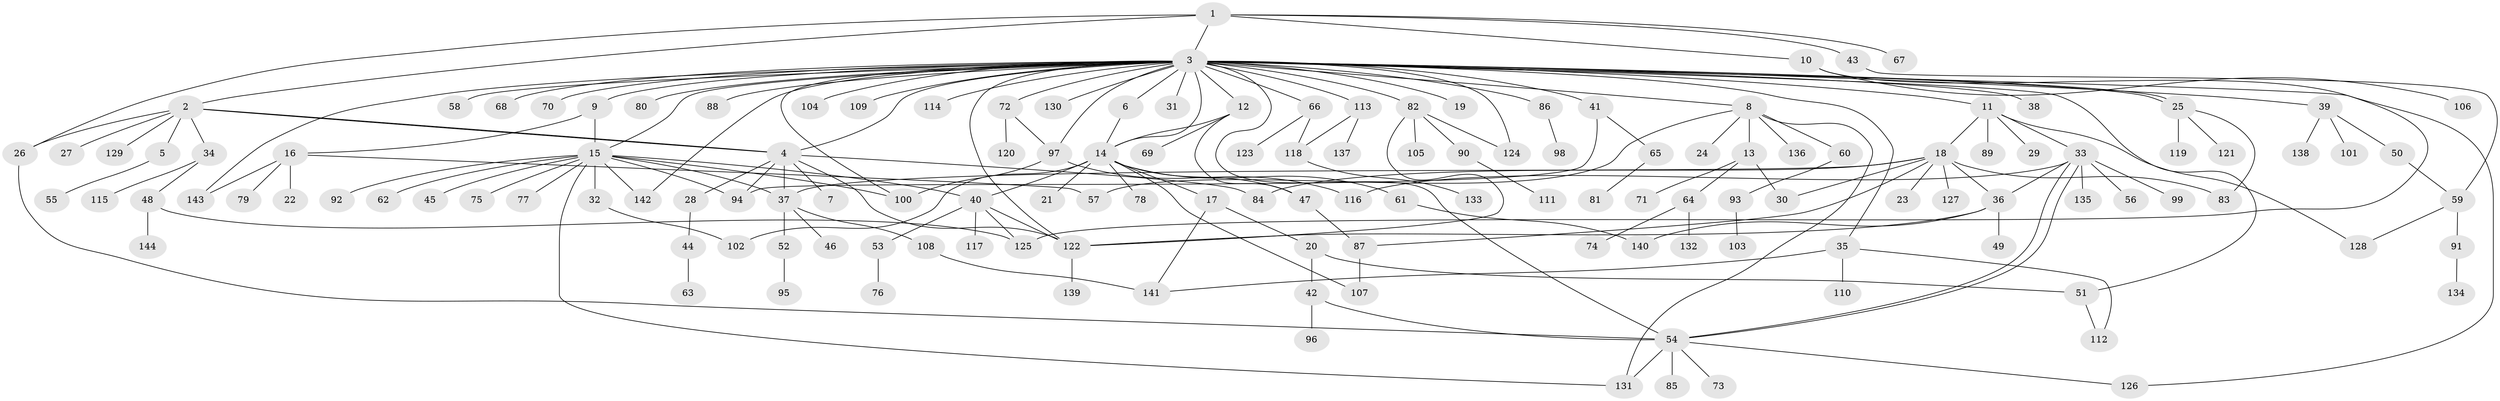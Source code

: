 // coarse degree distribution, {18: 0.017543859649122806, 1: 0.8596491228070176, 3: 0.017543859649122806, 2: 0.05263157894736842, 8: 0.017543859649122806, 28: 0.017543859649122806, 12: 0.017543859649122806}
// Generated by graph-tools (version 1.1) at 2025/51/03/04/25 21:51:55]
// undirected, 144 vertices, 192 edges
graph export_dot {
graph [start="1"]
  node [color=gray90,style=filled];
  1;
  2;
  3;
  4;
  5;
  6;
  7;
  8;
  9;
  10;
  11;
  12;
  13;
  14;
  15;
  16;
  17;
  18;
  19;
  20;
  21;
  22;
  23;
  24;
  25;
  26;
  27;
  28;
  29;
  30;
  31;
  32;
  33;
  34;
  35;
  36;
  37;
  38;
  39;
  40;
  41;
  42;
  43;
  44;
  45;
  46;
  47;
  48;
  49;
  50;
  51;
  52;
  53;
  54;
  55;
  56;
  57;
  58;
  59;
  60;
  61;
  62;
  63;
  64;
  65;
  66;
  67;
  68;
  69;
  70;
  71;
  72;
  73;
  74;
  75;
  76;
  77;
  78;
  79;
  80;
  81;
  82;
  83;
  84;
  85;
  86;
  87;
  88;
  89;
  90;
  91;
  92;
  93;
  94;
  95;
  96;
  97;
  98;
  99;
  100;
  101;
  102;
  103;
  104;
  105;
  106;
  107;
  108;
  109;
  110;
  111;
  112;
  113;
  114;
  115;
  116;
  117;
  118;
  119;
  120;
  121;
  122;
  123;
  124;
  125;
  126;
  127;
  128;
  129;
  130;
  131;
  132;
  133;
  134;
  135;
  136;
  137;
  138;
  139;
  140;
  141;
  142;
  143;
  144;
  1 -- 2;
  1 -- 3;
  1 -- 10;
  1 -- 26;
  1 -- 43;
  1 -- 67;
  2 -- 4;
  2 -- 4;
  2 -- 5;
  2 -- 26;
  2 -- 27;
  2 -- 34;
  2 -- 129;
  3 -- 4;
  3 -- 6;
  3 -- 8;
  3 -- 9;
  3 -- 11;
  3 -- 12;
  3 -- 14;
  3 -- 15;
  3 -- 19;
  3 -- 25;
  3 -- 25;
  3 -- 31;
  3 -- 35;
  3 -- 38;
  3 -- 39;
  3 -- 41;
  3 -- 51;
  3 -- 54;
  3 -- 58;
  3 -- 66;
  3 -- 68;
  3 -- 70;
  3 -- 72;
  3 -- 80;
  3 -- 82;
  3 -- 86;
  3 -- 88;
  3 -- 97;
  3 -- 100;
  3 -- 104;
  3 -- 109;
  3 -- 113;
  3 -- 114;
  3 -- 122;
  3 -- 124;
  3 -- 126;
  3 -- 130;
  3 -- 142;
  3 -- 143;
  4 -- 7;
  4 -- 28;
  4 -- 37;
  4 -- 84;
  4 -- 94;
  4 -- 122;
  5 -- 55;
  6 -- 14;
  8 -- 13;
  8 -- 24;
  8 -- 57;
  8 -- 60;
  8 -- 131;
  8 -- 136;
  9 -- 15;
  9 -- 16;
  10 -- 106;
  10 -- 125;
  11 -- 18;
  11 -- 29;
  11 -- 33;
  11 -- 89;
  11 -- 128;
  12 -- 14;
  12 -- 47;
  12 -- 69;
  13 -- 30;
  13 -- 64;
  13 -- 71;
  14 -- 17;
  14 -- 21;
  14 -- 40;
  14 -- 47;
  14 -- 61;
  14 -- 78;
  14 -- 102;
  14 -- 107;
  15 -- 32;
  15 -- 37;
  15 -- 40;
  15 -- 45;
  15 -- 62;
  15 -- 75;
  15 -- 77;
  15 -- 92;
  15 -- 94;
  15 -- 100;
  15 -- 131;
  15 -- 142;
  16 -- 22;
  16 -- 57;
  16 -- 79;
  16 -- 143;
  17 -- 20;
  17 -- 141;
  18 -- 23;
  18 -- 30;
  18 -- 36;
  18 -- 37;
  18 -- 83;
  18 -- 84;
  18 -- 87;
  18 -- 127;
  20 -- 42;
  20 -- 51;
  25 -- 83;
  25 -- 119;
  25 -- 121;
  26 -- 54;
  28 -- 44;
  32 -- 102;
  33 -- 36;
  33 -- 54;
  33 -- 54;
  33 -- 56;
  33 -- 99;
  33 -- 116;
  33 -- 135;
  34 -- 48;
  34 -- 115;
  35 -- 110;
  35 -- 112;
  35 -- 141;
  36 -- 49;
  36 -- 122;
  36 -- 140;
  37 -- 46;
  37 -- 52;
  37 -- 108;
  39 -- 50;
  39 -- 101;
  39 -- 138;
  40 -- 53;
  40 -- 117;
  40 -- 122;
  40 -- 125;
  41 -- 65;
  41 -- 94;
  42 -- 54;
  42 -- 96;
  43 -- 59;
  44 -- 63;
  47 -- 87;
  48 -- 125;
  48 -- 144;
  50 -- 59;
  51 -- 112;
  52 -- 95;
  53 -- 76;
  54 -- 73;
  54 -- 85;
  54 -- 126;
  54 -- 131;
  59 -- 91;
  59 -- 128;
  60 -- 93;
  61 -- 140;
  64 -- 74;
  64 -- 132;
  65 -- 81;
  66 -- 118;
  66 -- 123;
  72 -- 97;
  72 -- 120;
  82 -- 90;
  82 -- 105;
  82 -- 122;
  82 -- 124;
  86 -- 98;
  87 -- 107;
  90 -- 111;
  91 -- 134;
  93 -- 103;
  97 -- 100;
  97 -- 116;
  108 -- 141;
  113 -- 118;
  113 -- 137;
  118 -- 133;
  122 -- 139;
}
